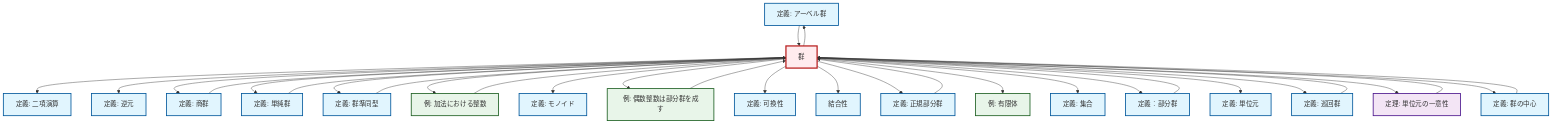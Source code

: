graph TD
    classDef definition fill:#e1f5fe,stroke:#01579b,stroke-width:2px
    classDef theorem fill:#f3e5f5,stroke:#4a148c,stroke-width:2px
    classDef axiom fill:#fff3e0,stroke:#e65100,stroke-width:2px
    classDef example fill:#e8f5e9,stroke:#1b5e20,stroke-width:2px
    classDef current fill:#ffebee,stroke:#b71c1c,stroke-width:3px
    def-monoid["定義: モノイド"]:::definition
    def-abelian-group["定義: アーベル群"]:::definition
    def-normal-subgroup["定義: 正規部分群"]:::definition
    def-set["定義: 集合"]:::definition
    def-group["群"]:::definition
    def-subgroup["定義：部分群"]:::definition
    ex-integers-addition["例: 加法における整数"]:::example
    ex-even-integers-subgroup["例: 偶数整数は部分群を成す"]:::example
    def-homomorphism["定義: 群準同型"]:::definition
    def-cyclic-group["定義: 巡回群"]:::definition
    def-associativity["結合性"]:::definition
    def-identity-element["定義: 単位元"]:::definition
    thm-unique-identity["定理: 単位元の一意性"]:::theorem
    def-center-of-group["定義: 群の中心"]:::definition
    def-binary-operation["定義: 二項演算"]:::definition
    def-simple-group["定義: 単純群"]:::definition
    def-commutativity["定義: 可換性"]:::definition
    ex-finite-field["例: 有限体"]:::example
    def-quotient-group["定義: 商群"]:::definition
    def-inverse-element["定義: 逆元"]:::definition
    def-group --> def-binary-operation
    def-group --> def-inverse-element
    def-center-of-group --> def-group
    def-group --> def-quotient-group
    def-group --> def-simple-group
    def-group --> def-homomorphism
    def-normal-subgroup --> def-group
    def-group --> ex-integers-addition
    ex-integers-addition --> def-group
    def-group --> def-monoid
    def-group --> ex-even-integers-subgroup
    def-group --> def-commutativity
    def-group --> def-associativity
    thm-unique-identity --> def-group
    def-group --> def-normal-subgroup
    def-simple-group --> def-group
    def-group --> ex-finite-field
    def-subgroup --> def-group
    def-quotient-group --> def-group
    def-group --> def-set
    def-group --> def-subgroup
    def-group --> def-identity-element
    def-abelian-group --> def-group
    ex-even-integers-subgroup --> def-group
    def-homomorphism --> def-group
    def-group --> def-cyclic-group
    def-group --> thm-unique-identity
    def-group --> def-center-of-group
    def-cyclic-group --> def-group
    def-group --> def-abelian-group
    class def-group current